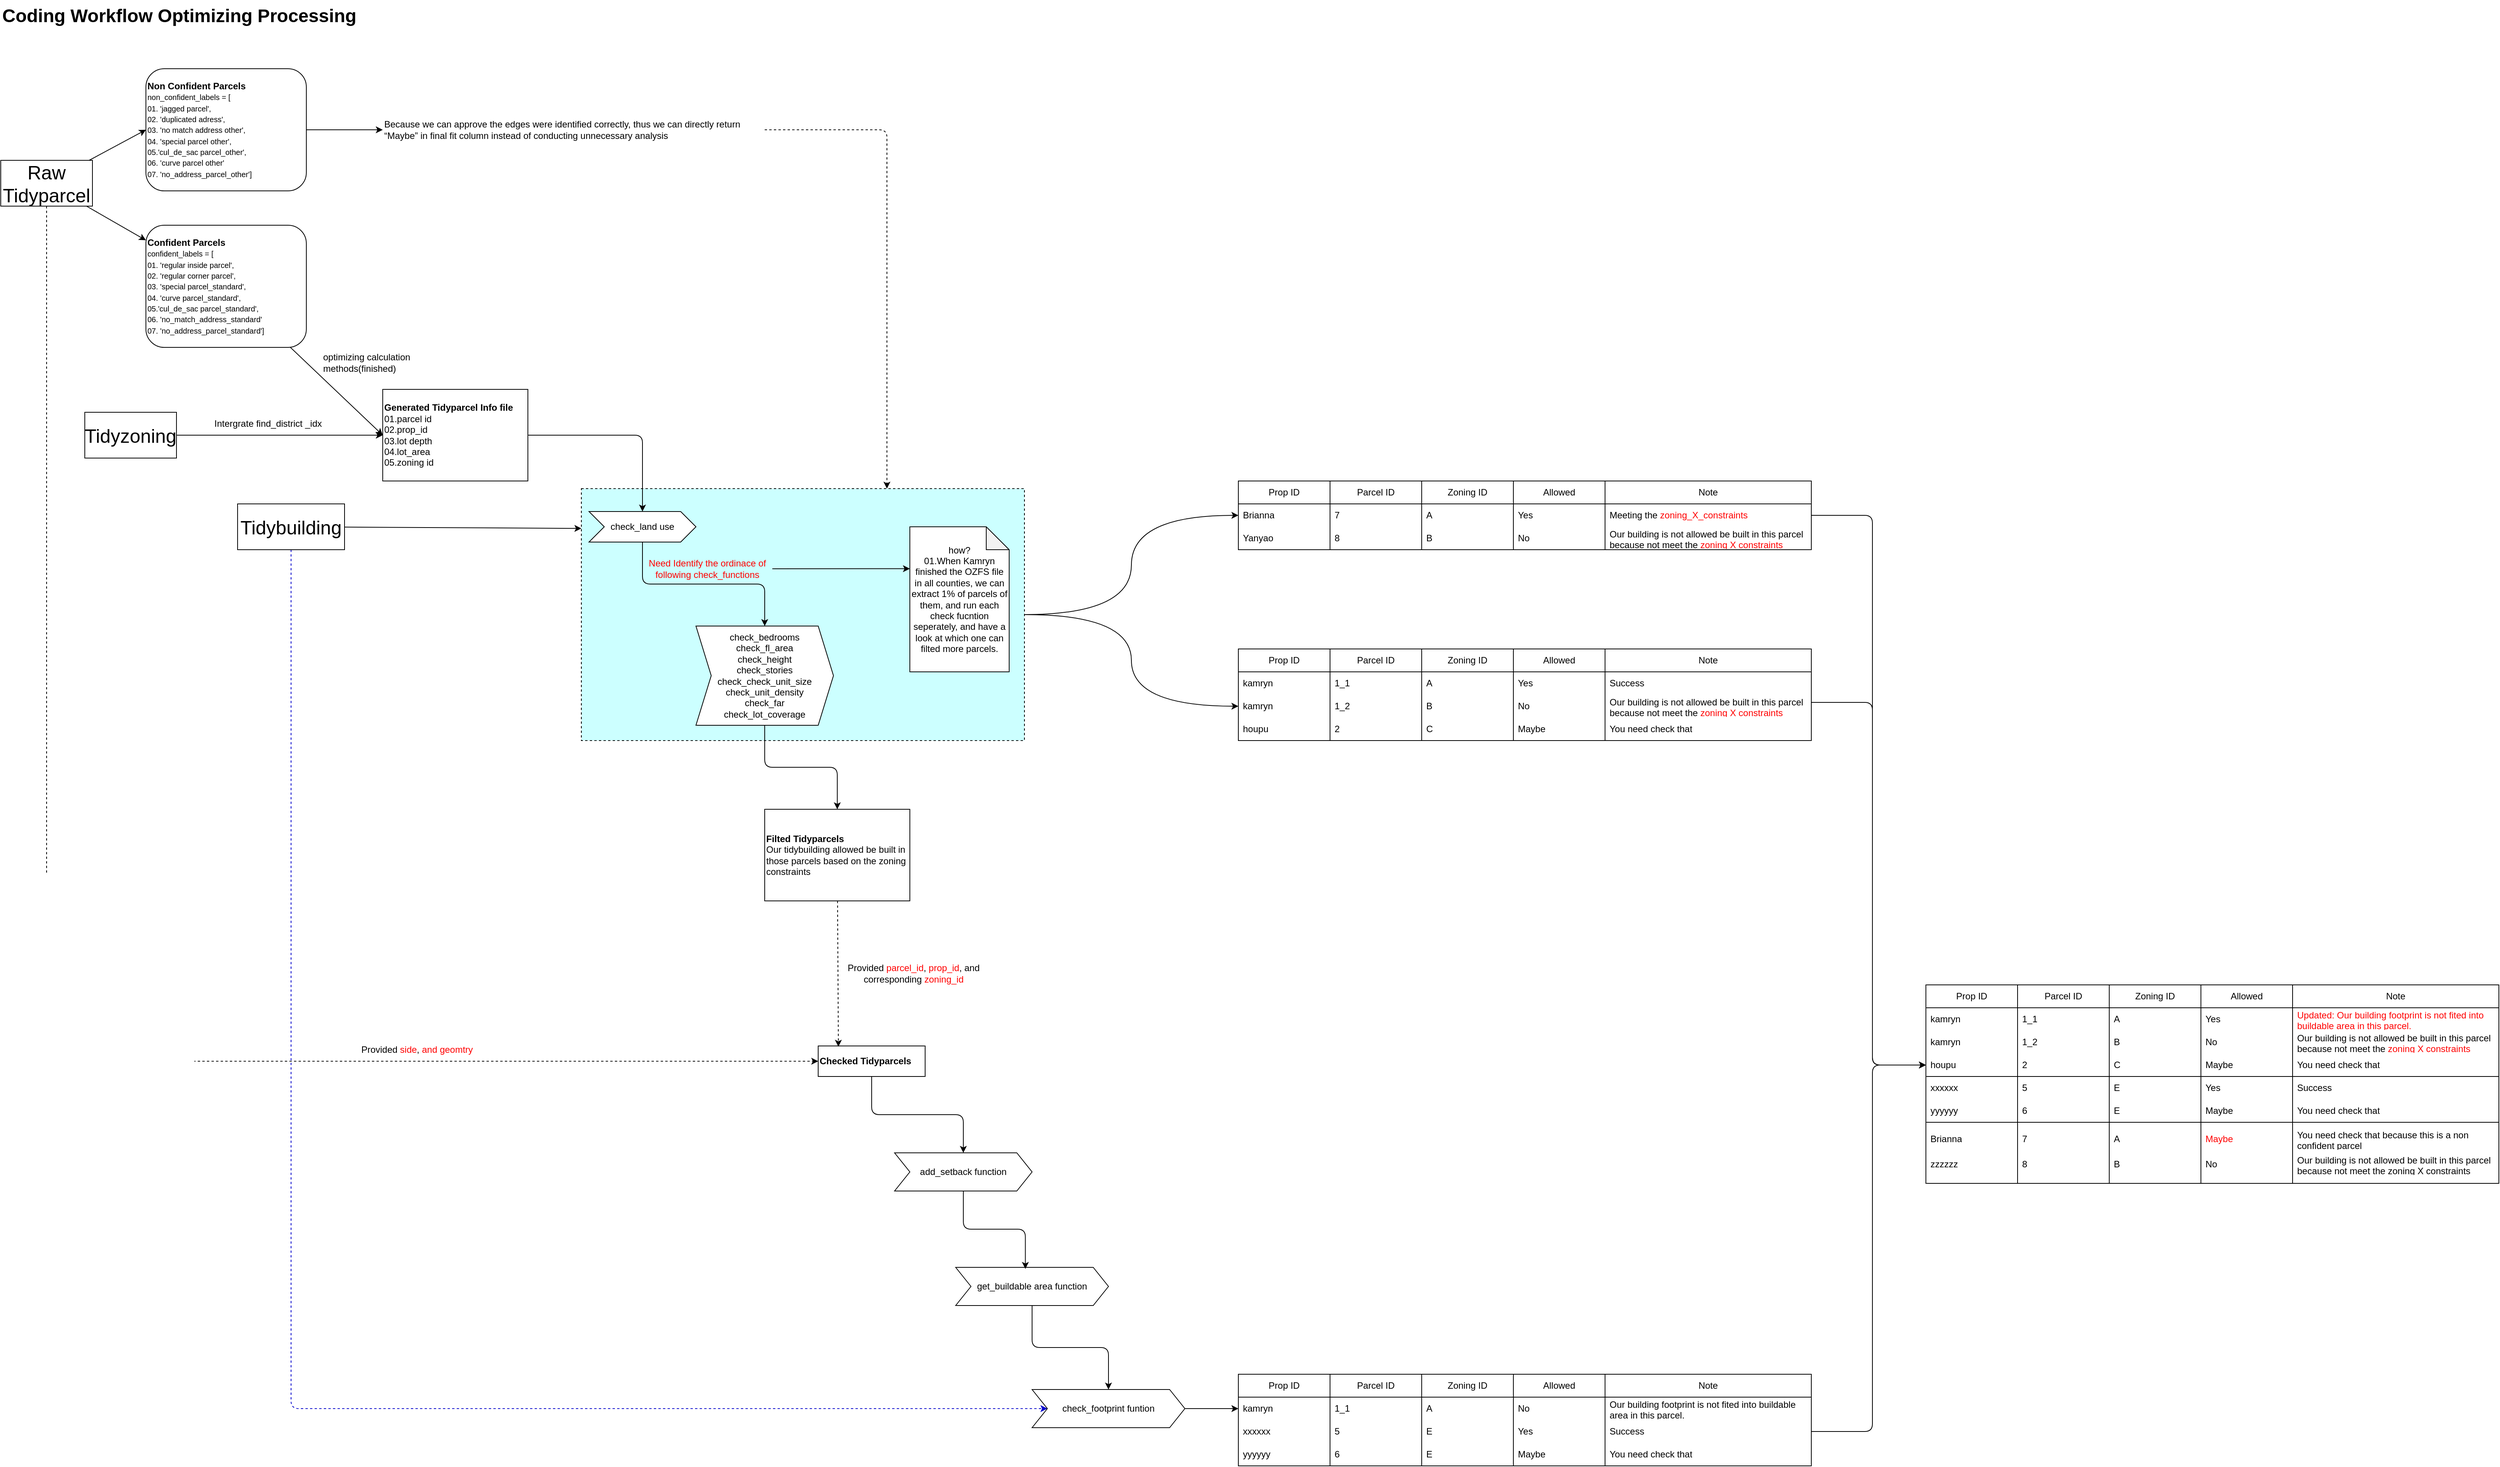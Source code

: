 <mxfile>
    <diagram id="6AbYBxDoQgBNnA4P9w5V" name="Page-1">
        <mxGraphModel dx="1754" dy="1137" grid="1" gridSize="10" guides="1" tooltips="1" connect="1" arrows="1" fold="1" page="1" pageScale="1" pageWidth="1100" pageHeight="850" math="0" shadow="0">
            <root>
                <mxCell id="0"/>
                <mxCell id="1" parent="0"/>
                <mxCell id="170" value="" style="rounded=0;whiteSpace=wrap;html=1;" parent="1" vertex="1">
                    <mxGeometry x="3040" y="1520" width="270" height="80" as="geometry"/>
                </mxCell>
                <mxCell id="171" value="" style="rounded=0;whiteSpace=wrap;html=1;" parent="1" vertex="1">
                    <mxGeometry x="2920" y="1520" width="120" height="80" as="geometry"/>
                </mxCell>
                <mxCell id="172" value="" style="rounded=0;whiteSpace=wrap;html=1;" parent="1" vertex="1">
                    <mxGeometry x="2800" y="1520" width="120" height="80" as="geometry"/>
                </mxCell>
                <mxCell id="173" value="" style="rounded=0;whiteSpace=wrap;html=1;" parent="1" vertex="1">
                    <mxGeometry x="2680" y="1520" width="120" height="80" as="geometry"/>
                </mxCell>
                <mxCell id="174" value="" style="rounded=0;whiteSpace=wrap;html=1;" parent="1" vertex="1">
                    <mxGeometry x="2560" y="1520" width="120" height="80" as="geometry"/>
                </mxCell>
                <mxCell id="165" value="&lt;span style=&quot;color: rgb(0, 0, 0);&quot;&gt;Brianna&lt;/span&gt;" style="text;strokeColor=none;fillColor=none;align=left;verticalAlign=middle;spacingLeft=4;spacingRight=4;overflow=hidden;points=[[0,0.5],[1,0.5]];portConstraint=eastwest;rotatable=0;whiteSpace=wrap;html=1;" parent="1" vertex="1">
                    <mxGeometry x="2560" y="1527" width="120" height="30" as="geometry"/>
                </mxCell>
                <mxCell id="166" value="7" style="text;strokeColor=none;fillColor=none;align=left;verticalAlign=middle;spacingLeft=4;spacingRight=4;overflow=hidden;points=[[0,0.5],[1,0.5]];portConstraint=eastwest;rotatable=0;whiteSpace=wrap;html=1;" parent="1" vertex="1">
                    <mxGeometry x="2680" y="1527" width="120" height="30" as="geometry"/>
                </mxCell>
                <mxCell id="167" value="A" style="text;strokeColor=none;fillColor=none;align=left;verticalAlign=middle;spacingLeft=4;spacingRight=4;overflow=hidden;points=[[0,0.5],[1,0.5]];portConstraint=eastwest;rotatable=0;whiteSpace=wrap;html=1;" parent="1" vertex="1">
                    <mxGeometry x="2800" y="1527" width="120" height="30" as="geometry"/>
                </mxCell>
                <mxCell id="168" value="&lt;font style=&quot;color: rgb(255, 0, 0);&quot;&gt;Maybe&lt;/font&gt;" style="text;strokeColor=none;fillColor=none;align=left;verticalAlign=middle;spacingLeft=4;spacingRight=4;overflow=hidden;points=[[0,0.5],[1,0.5]];portConstraint=eastwest;rotatable=0;whiteSpace=wrap;html=1;" parent="1" vertex="1">
                    <mxGeometry x="2920" y="1527" width="120" height="30" as="geometry"/>
                </mxCell>
                <mxCell id="169" value="You need check that because this is a non confident parcel" style="text;strokeColor=none;fillColor=none;align=left;verticalAlign=middle;spacingLeft=4;spacingRight=4;overflow=hidden;points=[[0,0.5],[1,0.5]];portConstraint=eastwest;rotatable=0;whiteSpace=wrap;html=1;" parent="1" vertex="1">
                    <mxGeometry x="3040" y="1527" width="270" height="30" as="geometry"/>
                </mxCell>
                <mxCell id="86" style="edgeStyle=orthogonalEdgeStyle;html=1;entryX=0;entryY=0.5;entryDx=0;entryDy=0;curved=1;" parent="1" source="49" target="65" edge="1">
                    <mxGeometry relative="1" as="geometry"/>
                </mxCell>
                <mxCell id="198" style="edgeStyle=orthogonalEdgeStyle;html=1;entryX=0;entryY=0.5;entryDx=0;entryDy=0;curved=1;" edge="1" parent="1" source="49" target="179">
                    <mxGeometry relative="1" as="geometry"/>
                </mxCell>
                <mxCell id="49" value="" style="rounded=0;whiteSpace=wrap;html=1;dashed=1;fillColor=#CCFFFF;gradientColor=none;" parent="1" vertex="1">
                    <mxGeometry x="800" y="690" width="580" height="330" as="geometry"/>
                </mxCell>
                <mxCell id="2" value="&lt;h1 style=&quot;margin-top: 0px;&quot;&gt;Coding Workflow Optimizing Processing&lt;/h1&gt;" style="text;html=1;whiteSpace=wrap;overflow=hidden;rounded=0;" parent="1" vertex="1">
                    <mxGeometry x="40" y="50" width="530" height="50" as="geometry"/>
                </mxCell>
                <mxCell id="7" style="edgeStyle=none;html=1;" parent="1" source="3" target="4" edge="1">
                    <mxGeometry relative="1" as="geometry"/>
                </mxCell>
                <mxCell id="9" style="edgeStyle=none;html=1;entryX=0;entryY=0.5;entryDx=0;entryDy=0;" parent="1" source="3" target="8" edge="1">
                    <mxGeometry relative="1" as="geometry"/>
                </mxCell>
                <mxCell id="39" style="edgeStyle=orthogonalEdgeStyle;html=1;entryX=0;entryY=0.5;entryDx=0;entryDy=0;dashed=1;" parent="1" source="3" target="37" edge="1">
                    <mxGeometry relative="1" as="geometry">
                        <Array as="points">
                            <mxPoint x="100" y="1440"/>
                        </Array>
                    </mxGeometry>
                </mxCell>
                <mxCell id="3" value="&lt;font style=&quot;font-size: 25px;&quot;&gt;Raw Tidyparcel&lt;/font&gt;" style="rounded=0;whiteSpace=wrap;html=1;" parent="1" vertex="1">
                    <mxGeometry x="40" y="260" width="120" height="60" as="geometry"/>
                </mxCell>
                <mxCell id="24" style="edgeStyle=none;html=1;entryX=0;entryY=0.5;entryDx=0;entryDy=0;" parent="1" source="4" target="12" edge="1">
                    <mxGeometry relative="1" as="geometry"/>
                </mxCell>
                <mxCell id="4" value="&lt;b&gt;Confident Parcels&lt;/b&gt;&lt;div&gt;&lt;div&gt;&lt;font style=&quot;font-size: 10px;&quot;&gt;confident_labels = [&lt;/font&gt;&lt;/div&gt;&lt;div&gt;&lt;font style=&quot;font-size: 10px;&quot;&gt;01. &#39;regular inside parcel&#39;,&lt;/font&gt;&lt;/div&gt;&lt;div&gt;&lt;font style=&quot;font-size: 10px;&quot;&gt;02. &#39;regular corner parcel&#39;,&lt;/font&gt;&lt;/div&gt;&lt;div&gt;&lt;font style=&quot;font-size: 10px;&quot;&gt;03. &#39;special parcel_standard&#39;,&lt;/font&gt;&lt;/div&gt;&lt;div&gt;&lt;font style=&quot;font-size: 10px;&quot;&gt;04. &#39;curve parcel_standard&#39;,&lt;/font&gt;&lt;/div&gt;&lt;div&gt;&lt;font style=&quot;font-size: 10px;&quot;&gt;05.&#39;cul_de_sac parcel_standard&#39;,&lt;/font&gt;&lt;/div&gt;&lt;div&gt;&lt;font style=&quot;font-size: 10px;&quot;&gt;06. &#39;no_match_address_standard&#39;&lt;/font&gt;&lt;/div&gt;&lt;div&gt;&lt;font style=&quot;font-size: 10px;&quot;&gt;&lt;span style=&quot;background-color: transparent;&quot;&gt;07. &#39;&lt;/span&gt;&lt;/font&gt;&lt;span style=&quot;background-color: transparent; font-size: 10px;&quot;&gt;no_address_parcel_standard&#39;&lt;/span&gt;&lt;span style=&quot;background-color: transparent; font-size: 10px;&quot;&gt;]&lt;/span&gt;&lt;/div&gt;&lt;/div&gt;" style="rounded=1;whiteSpace=wrap;html=1;align=left;" parent="1" vertex="1">
                    <mxGeometry x="230" y="345" width="210" height="160" as="geometry"/>
                </mxCell>
                <mxCell id="8" value="&lt;b&gt;Non Confident Parcels&lt;/b&gt;&lt;div&gt;&lt;div&gt;&lt;font style=&quot;font-size: 10px;&quot;&gt;non_confident_labels = [&lt;/font&gt;&lt;/div&gt;&lt;div&gt;&lt;font style=&quot;font-size: 10px;&quot;&gt;01. &#39;jagged parcel&#39;,&lt;/font&gt;&lt;/div&gt;&lt;div&gt;&lt;font style=&quot;font-size: 10px;&quot;&gt;02. &#39;duplicated adress&#39;,&lt;/font&gt;&lt;/div&gt;&lt;div&gt;&lt;font style=&quot;font-size: 10px;&quot;&gt;03. &#39;no match address other&#39;,&lt;/font&gt;&lt;/div&gt;&lt;div&gt;&lt;font style=&quot;font-size: 10px;&quot;&gt;04. &#39;special parcel other&#39;,&lt;/font&gt;&lt;/div&gt;&lt;div&gt;&lt;font style=&quot;font-size: 10px;&quot;&gt;05.&#39;cul_de_sac parcel_other&#39;,&lt;/font&gt;&lt;/div&gt;&lt;div&gt;&lt;font style=&quot;font-size: 10px;&quot;&gt;06. &#39;curve parcel other&#39;&lt;/font&gt;&lt;/div&gt;&lt;div&gt;&lt;font style=&quot;font-size: 10px;&quot;&gt;&lt;span style=&quot;background-color: transparent;&quot;&gt;07. &#39;&lt;/span&gt;&lt;/font&gt;&lt;span style=&quot;background-color: transparent; font-size: 10px;&quot;&gt;no_address_parcel_other&#39;&lt;/span&gt;&lt;span style=&quot;background-color: transparent; font-size: 10px;&quot;&gt;]&lt;/span&gt;&lt;/div&gt;&lt;/div&gt;" style="rounded=1;whiteSpace=wrap;html=1;align=left;" parent="1" vertex="1">
                    <mxGeometry x="230" y="140" width="210" height="160" as="geometry"/>
                </mxCell>
                <mxCell id="10" value="" style="endArrow=classic;html=1;exitX=1;exitY=0.5;exitDx=0;exitDy=0;" parent="1" source="8" edge="1">
                    <mxGeometry width="50" height="50" relative="1" as="geometry">
                        <mxPoint x="650" y="480" as="sourcePoint"/>
                        <mxPoint x="540" y="220" as="targetPoint"/>
                    </mxGeometry>
                </mxCell>
                <mxCell id="176" style="edgeStyle=orthogonalEdgeStyle;html=1;dashed=1;" edge="1" parent="1" source="11" target="49">
                    <mxGeometry relative="1" as="geometry">
                        <Array as="points">
                            <mxPoint x="1200" y="220"/>
                        </Array>
                    </mxGeometry>
                </mxCell>
                <mxCell id="11" value="Because we can approve the edges were identified correctly, thus we can directly return “Maybe” in final fit column instead of conducting unnecessary analysis&amp;nbsp;" style="text;html=1;align=left;verticalAlign=middle;whiteSpace=wrap;rounded=0;" parent="1" vertex="1">
                    <mxGeometry x="540" y="205" width="500" height="30" as="geometry"/>
                </mxCell>
                <mxCell id="29" style="edgeStyle=orthogonalEdgeStyle;html=1;entryX=0.5;entryY=0;entryDx=0;entryDy=0;" parent="1" source="12" target="27" edge="1">
                    <mxGeometry relative="1" as="geometry"/>
                </mxCell>
                <mxCell id="12" value="&lt;b&gt;Generated Tidyparcel Info file&lt;/b&gt;&lt;div&gt;01.parcel id&lt;/div&gt;&lt;div&gt;02.prop_id&lt;/div&gt;&lt;div&gt;03.lot depth&lt;/div&gt;&lt;div&gt;04.lot_area&lt;/div&gt;&lt;div&gt;05.zoning id&lt;/div&gt;" style="rounded=0;whiteSpace=wrap;html=1;align=left;" parent="1" vertex="1">
                    <mxGeometry x="540" y="560" width="190" height="120" as="geometry"/>
                </mxCell>
                <mxCell id="22" style="edgeStyle=none;html=1;entryX=0;entryY=0.5;entryDx=0;entryDy=0;" parent="1" source="21" target="12" edge="1">
                    <mxGeometry relative="1" as="geometry"/>
                </mxCell>
                <mxCell id="21" value="&lt;font style=&quot;font-size: 25px;&quot;&gt;Tidyzoning&lt;/font&gt;" style="rounded=0;whiteSpace=wrap;html=1;" parent="1" vertex="1">
                    <mxGeometry x="150" y="590" width="120" height="60" as="geometry"/>
                </mxCell>
                <mxCell id="23" value="Intergrate find_district _idx" style="text;html=1;align=center;verticalAlign=middle;whiteSpace=wrap;rounded=0;rotation=0;" parent="1" vertex="1">
                    <mxGeometry x="300" y="590" width="180" height="30" as="geometry"/>
                </mxCell>
                <mxCell id="31" style="edgeStyle=orthogonalEdgeStyle;html=1;entryX=0.5;entryY=0;entryDx=0;entryDy=0;" parent="1" source="27" target="30" edge="1">
                    <mxGeometry relative="1" as="geometry"/>
                </mxCell>
                <mxCell id="27" value="check_land use" style="shape=step;perimeter=stepPerimeter;whiteSpace=wrap;html=1;fixedSize=1;" parent="1" vertex="1">
                    <mxGeometry x="810" y="720" width="140" height="40" as="geometry"/>
                </mxCell>
                <mxCell id="36" style="edgeStyle=orthogonalEdgeStyle;html=1;" parent="1" source="30" target="35" edge="1">
                    <mxGeometry relative="1" as="geometry"/>
                </mxCell>
                <mxCell id="30" value="check_bedrooms&lt;div&gt;check_fl_area&lt;/div&gt;&lt;div&gt;check_height&lt;/div&gt;&lt;div&gt;check_stories&lt;/div&gt;&lt;div&gt;check_check_unit_size&lt;/div&gt;&lt;div&gt;check_unit_density&lt;/div&gt;&lt;div&gt;check_far&lt;/div&gt;&lt;div&gt;check_lot_coverage&lt;/div&gt;" style="shape=step;perimeter=stepPerimeter;whiteSpace=wrap;html=1;fixedSize=1;" parent="1" vertex="1">
                    <mxGeometry x="950" y="870" width="180" height="130" as="geometry"/>
                </mxCell>
                <mxCell id="32" value="&lt;font style=&quot;color: rgb(255, 0, 0);&quot;&gt;Need Identify the ordinace of following check_functions&lt;/font&gt;" style="text;html=1;align=center;verticalAlign=middle;whiteSpace=wrap;rounded=0;" parent="1" vertex="1">
                    <mxGeometry x="880" y="780" width="170" height="30" as="geometry"/>
                </mxCell>
                <mxCell id="33" value="how?&lt;div&gt;01.When Kamryn finished the OZFS file in all counties, we can extract 1% of parcels of them, and run each check fucntion seperately, and have a look at which one can filted more parcels.&lt;/div&gt;" style="shape=note;whiteSpace=wrap;html=1;backgroundOutline=1;darkOpacity=0.05;" parent="1" vertex="1">
                    <mxGeometry x="1230" y="740" width="130" height="190" as="geometry"/>
                </mxCell>
                <mxCell id="34" style="edgeStyle=none;html=1;entryX=0;entryY=0.289;entryDx=0;entryDy=0;entryPerimeter=0;" parent="1" source="32" target="33" edge="1">
                    <mxGeometry relative="1" as="geometry"/>
                </mxCell>
                <mxCell id="35" value="&lt;b&gt;Filted Tidyparcels&lt;/b&gt;&lt;div&gt;Our tidybuilding allowed be built in those parcels based on the zoning constraints&lt;/div&gt;" style="rounded=0;whiteSpace=wrap;html=1;align=left;" parent="1" vertex="1">
                    <mxGeometry x="1040" y="1110" width="190" height="120" as="geometry"/>
                </mxCell>
                <mxCell id="43" style="edgeStyle=orthogonalEdgeStyle;html=1;entryX=0.5;entryY=0;entryDx=0;entryDy=0;" parent="1" source="37" target="42" edge="1">
                    <mxGeometry relative="1" as="geometry"/>
                </mxCell>
                <mxCell id="37" value="&lt;b&gt;Checked Tidyparcels&lt;/b&gt;" style="rounded=0;whiteSpace=wrap;html=1;align=left;" parent="1" vertex="1">
                    <mxGeometry x="1110" y="1420" width="140" height="40" as="geometry"/>
                </mxCell>
                <mxCell id="38" style="edgeStyle=none;html=1;entryX=0.189;entryY=0.025;entryDx=0;entryDy=0;entryPerimeter=0;dashed=1;" parent="1" source="35" target="37" edge="1">
                    <mxGeometry relative="1" as="geometry"/>
                </mxCell>
                <mxCell id="40" value="Provided &lt;font style=&quot;color: rgb(255, 0, 0);&quot;&gt;parcel_id&lt;/font&gt;, &lt;font style=&quot;color: rgb(255, 0, 0);&quot;&gt;prop_id&lt;/font&gt;, and corresponding &lt;font style=&quot;color: rgb(255, 0, 0);&quot;&gt;zoning_id&lt;/font&gt;" style="text;html=1;align=center;verticalAlign=middle;whiteSpace=wrap;rounded=0;" parent="1" vertex="1">
                    <mxGeometry x="1140" y="1310" width="190" height="30" as="geometry"/>
                </mxCell>
                <mxCell id="41" value="Provided &lt;font style=&quot;color: rgb(255, 0, 0);&quot;&gt;side&lt;/font&gt;, &lt;font style=&quot;color: rgb(255, 0, 0);&quot;&gt;and geomtry&lt;/font&gt;" style="text;html=1;align=center;verticalAlign=middle;whiteSpace=wrap;rounded=0;" parent="1" vertex="1">
                    <mxGeometry x="490" y="1410" width="190" height="30" as="geometry"/>
                </mxCell>
                <mxCell id="42" value="add_setback function" style="shape=step;perimeter=stepPerimeter;whiteSpace=wrap;html=1;fixedSize=1;" parent="1" vertex="1">
                    <mxGeometry x="1210" y="1560" width="180" height="50" as="geometry"/>
                </mxCell>
                <mxCell id="52" style="edgeStyle=orthogonalEdgeStyle;html=1;" parent="1" source="44" target="51" edge="1">
                    <mxGeometry relative="1" as="geometry"/>
                </mxCell>
                <mxCell id="44" value="get_buildable area function" style="shape=step;perimeter=stepPerimeter;whiteSpace=wrap;html=1;fixedSize=1;" parent="1" vertex="1">
                    <mxGeometry x="1290" y="1710" width="200" height="50" as="geometry"/>
                </mxCell>
                <mxCell id="45" style="edgeStyle=orthogonalEdgeStyle;html=1;entryX=0.456;entryY=0.04;entryDx=0;entryDy=0;entryPerimeter=0;" parent="1" source="42" target="44" edge="1">
                    <mxGeometry relative="1" as="geometry"/>
                </mxCell>
                <mxCell id="54" style="edgeStyle=orthogonalEdgeStyle;html=1;entryX=0;entryY=0.5;entryDx=0;entryDy=0;strokeColor=#0000CC;dashed=1;" parent="1" source="46" target="51" edge="1">
                    <mxGeometry relative="1" as="geometry">
                        <Array as="points">
                            <mxPoint x="420" y="1895"/>
                        </Array>
                    </mxGeometry>
                </mxCell>
                <mxCell id="46" value="&lt;font style=&quot;font-size: 25px;&quot;&gt;Tidybuilding&lt;/font&gt;" style="rounded=0;whiteSpace=wrap;html=1;" parent="1" vertex="1">
                    <mxGeometry x="350" y="710" width="140" height="60" as="geometry"/>
                </mxCell>
                <mxCell id="50" style="edgeStyle=none;html=1;entryX=0;entryY=0.158;entryDx=0;entryDy=0;entryPerimeter=0;" parent="1" source="46" target="49" edge="1">
                    <mxGeometry relative="1" as="geometry"/>
                </mxCell>
                <mxCell id="108" style="edgeStyle=none;html=1;entryX=0;entryY=0.5;entryDx=0;entryDy=0;" parent="1" source="51" target="89" edge="1">
                    <mxGeometry relative="1" as="geometry"/>
                </mxCell>
                <mxCell id="51" value="check_footprint funtion" style="shape=step;perimeter=stepPerimeter;whiteSpace=wrap;html=1;fixedSize=1;" parent="1" vertex="1">
                    <mxGeometry x="1390" y="1870" width="200" height="50" as="geometry"/>
                </mxCell>
                <mxCell id="85" value="" style="group" parent="1" vertex="1" connectable="0">
                    <mxGeometry x="1660" y="900" width="750" height="120" as="geometry"/>
                </mxCell>
                <mxCell id="63" value="Prop ID" style="swimlane;fontStyle=0;childLayout=stackLayout;horizontal=1;startSize=30;horizontalStack=0;resizeParent=1;resizeParentMax=0;resizeLast=0;collapsible=1;marginBottom=0;whiteSpace=wrap;html=1;" parent="85" vertex="1">
                    <mxGeometry width="120" height="120" as="geometry"/>
                </mxCell>
                <mxCell id="64" value="kamryn" style="text;strokeColor=none;fillColor=none;align=left;verticalAlign=middle;spacingLeft=4;spacingRight=4;overflow=hidden;points=[[0,0.5],[1,0.5]];portConstraint=eastwest;rotatable=0;whiteSpace=wrap;html=1;" parent="63" vertex="1">
                    <mxGeometry y="30" width="120" height="30" as="geometry"/>
                </mxCell>
                <mxCell id="65" value="kamryn" style="text;strokeColor=none;fillColor=none;align=left;verticalAlign=middle;spacingLeft=4;spacingRight=4;overflow=hidden;points=[[0,0.5],[1,0.5]];portConstraint=eastwest;rotatable=0;whiteSpace=wrap;html=1;" parent="63" vertex="1">
                    <mxGeometry y="60" width="120" height="30" as="geometry"/>
                </mxCell>
                <mxCell id="66" value="houpu" style="text;strokeColor=none;fillColor=none;align=left;verticalAlign=middle;spacingLeft=4;spacingRight=4;overflow=hidden;points=[[0,0.5],[1,0.5]];portConstraint=eastwest;rotatable=0;whiteSpace=wrap;html=1;" parent="63" vertex="1">
                    <mxGeometry y="90" width="120" height="30" as="geometry"/>
                </mxCell>
                <mxCell id="67" value="Parcel ID" style="swimlane;fontStyle=0;childLayout=stackLayout;horizontal=1;startSize=30;horizontalStack=0;resizeParent=1;resizeParentMax=0;resizeLast=0;collapsible=1;marginBottom=0;whiteSpace=wrap;html=1;" parent="85" vertex="1">
                    <mxGeometry x="120" width="120" height="120" as="geometry"/>
                </mxCell>
                <mxCell id="68" value="1_1" style="text;strokeColor=none;fillColor=none;align=left;verticalAlign=middle;spacingLeft=4;spacingRight=4;overflow=hidden;points=[[0,0.5],[1,0.5]];portConstraint=eastwest;rotatable=0;whiteSpace=wrap;html=1;" parent="67" vertex="1">
                    <mxGeometry y="30" width="120" height="30" as="geometry"/>
                </mxCell>
                <mxCell id="69" value="1_2" style="text;strokeColor=none;fillColor=none;align=left;verticalAlign=middle;spacingLeft=4;spacingRight=4;overflow=hidden;points=[[0,0.5],[1,0.5]];portConstraint=eastwest;rotatable=0;whiteSpace=wrap;html=1;" parent="67" vertex="1">
                    <mxGeometry y="60" width="120" height="30" as="geometry"/>
                </mxCell>
                <mxCell id="70" value="2" style="text;strokeColor=none;fillColor=none;align=left;verticalAlign=middle;spacingLeft=4;spacingRight=4;overflow=hidden;points=[[0,0.5],[1,0.5]];portConstraint=eastwest;rotatable=0;whiteSpace=wrap;html=1;" parent="67" vertex="1">
                    <mxGeometry y="90" width="120" height="30" as="geometry"/>
                </mxCell>
                <mxCell id="71" value="Zoning ID" style="swimlane;fontStyle=0;childLayout=stackLayout;horizontal=1;startSize=30;horizontalStack=0;resizeParent=1;resizeParentMax=0;resizeLast=0;collapsible=1;marginBottom=0;whiteSpace=wrap;html=1;" parent="85" vertex="1">
                    <mxGeometry x="240" width="120" height="120" as="geometry"/>
                </mxCell>
                <mxCell id="72" value="A" style="text;strokeColor=none;fillColor=none;align=left;verticalAlign=middle;spacingLeft=4;spacingRight=4;overflow=hidden;points=[[0,0.5],[1,0.5]];portConstraint=eastwest;rotatable=0;whiteSpace=wrap;html=1;" parent="71" vertex="1">
                    <mxGeometry y="30" width="120" height="30" as="geometry"/>
                </mxCell>
                <mxCell id="73" value="B" style="text;strokeColor=none;fillColor=none;align=left;verticalAlign=middle;spacingLeft=4;spacingRight=4;overflow=hidden;points=[[0,0.5],[1,0.5]];portConstraint=eastwest;rotatable=0;whiteSpace=wrap;html=1;" parent="71" vertex="1">
                    <mxGeometry y="60" width="120" height="30" as="geometry"/>
                </mxCell>
                <mxCell id="74" value="C" style="text;strokeColor=none;fillColor=none;align=left;verticalAlign=middle;spacingLeft=4;spacingRight=4;overflow=hidden;points=[[0,0.5],[1,0.5]];portConstraint=eastwest;rotatable=0;whiteSpace=wrap;html=1;" parent="71" vertex="1">
                    <mxGeometry y="90" width="120" height="30" as="geometry"/>
                </mxCell>
                <mxCell id="75" value="Allowed" style="swimlane;fontStyle=0;childLayout=stackLayout;horizontal=1;startSize=30;horizontalStack=0;resizeParent=1;resizeParentMax=0;resizeLast=0;collapsible=1;marginBottom=0;whiteSpace=wrap;html=1;" parent="85" vertex="1">
                    <mxGeometry x="360" width="120" height="120" as="geometry"/>
                </mxCell>
                <mxCell id="76" value="Yes" style="text;strokeColor=none;fillColor=none;align=left;verticalAlign=middle;spacingLeft=4;spacingRight=4;overflow=hidden;points=[[0,0.5],[1,0.5]];portConstraint=eastwest;rotatable=0;whiteSpace=wrap;html=1;" parent="75" vertex="1">
                    <mxGeometry y="30" width="120" height="30" as="geometry"/>
                </mxCell>
                <mxCell id="77" value="No" style="text;strokeColor=none;fillColor=none;align=left;verticalAlign=middle;spacingLeft=4;spacingRight=4;overflow=hidden;points=[[0,0.5],[1,0.5]];portConstraint=eastwest;rotatable=0;whiteSpace=wrap;html=1;" parent="75" vertex="1">
                    <mxGeometry y="60" width="120" height="30" as="geometry"/>
                </mxCell>
                <mxCell id="78" value="Maybe" style="text;strokeColor=none;fillColor=none;align=left;verticalAlign=middle;spacingLeft=4;spacingRight=4;overflow=hidden;points=[[0,0.5],[1,0.5]];portConstraint=eastwest;rotatable=0;whiteSpace=wrap;html=1;" parent="75" vertex="1">
                    <mxGeometry y="90" width="120" height="30" as="geometry"/>
                </mxCell>
                <mxCell id="79" value="Note" style="swimlane;fontStyle=0;childLayout=stackLayout;horizontal=1;startSize=30;horizontalStack=0;resizeParent=1;resizeParentMax=0;resizeLast=0;collapsible=1;marginBottom=0;whiteSpace=wrap;html=1;" parent="85" vertex="1">
                    <mxGeometry x="480" width="270" height="120" as="geometry"/>
                </mxCell>
                <mxCell id="80" value="Success" style="text;strokeColor=none;fillColor=none;align=left;verticalAlign=middle;spacingLeft=4;spacingRight=4;overflow=hidden;points=[[0,0.5],[1,0.5]];portConstraint=eastwest;rotatable=0;whiteSpace=wrap;html=1;" parent="79" vertex="1">
                    <mxGeometry y="30" width="270" height="30" as="geometry"/>
                </mxCell>
                <mxCell id="81" value="&lt;span style=&quot;color: rgb(0, 0, 0); text-align: center;&quot;&gt;Our building is not allowed be built in this parcel because not meet the &lt;/span&gt;&lt;span style=&quot;text-align: center; color: rgb(0, 0, 0);&quot;&gt;&lt;font style=&quot;color: rgb(255, 0, 0);&quot;&gt;zoning X constraints&lt;/font&gt;&lt;/span&gt;" style="text;strokeColor=none;fillColor=none;align=left;verticalAlign=middle;spacingLeft=4;spacingRight=4;overflow=hidden;points=[[0,0.5],[1,0.5]];portConstraint=eastwest;rotatable=0;whiteSpace=wrap;html=1;" parent="79" vertex="1">
                    <mxGeometry y="60" width="270" height="30" as="geometry"/>
                </mxCell>
                <mxCell id="82" value="You need check that" style="text;strokeColor=none;fillColor=none;align=left;verticalAlign=middle;spacingLeft=4;spacingRight=4;overflow=hidden;points=[[0,0.5],[1,0.5]];portConstraint=eastwest;rotatable=0;whiteSpace=wrap;html=1;" parent="79" vertex="1">
                    <mxGeometry y="90" width="270" height="30" as="geometry"/>
                </mxCell>
                <mxCell id="87" value="" style="group" parent="1" vertex="1" connectable="0">
                    <mxGeometry x="1660" y="1850" width="750" height="120" as="geometry"/>
                </mxCell>
                <mxCell id="88" value="Prop ID" style="swimlane;fontStyle=0;childLayout=stackLayout;horizontal=1;startSize=30;horizontalStack=0;resizeParent=1;resizeParentMax=0;resizeLast=0;collapsible=1;marginBottom=0;whiteSpace=wrap;html=1;" parent="87" vertex="1">
                    <mxGeometry width="120" height="120" as="geometry"/>
                </mxCell>
                <mxCell id="89" value="kamryn" style="text;strokeColor=none;fillColor=none;align=left;verticalAlign=middle;spacingLeft=4;spacingRight=4;overflow=hidden;points=[[0,0.5],[1,0.5]];portConstraint=eastwest;rotatable=0;whiteSpace=wrap;html=1;" parent="88" vertex="1">
                    <mxGeometry y="30" width="120" height="30" as="geometry"/>
                </mxCell>
                <mxCell id="90" value="xxxxxx" style="text;strokeColor=none;fillColor=none;align=left;verticalAlign=middle;spacingLeft=4;spacingRight=4;overflow=hidden;points=[[0,0.5],[1,0.5]];portConstraint=eastwest;rotatable=0;whiteSpace=wrap;html=1;" parent="88" vertex="1">
                    <mxGeometry y="60" width="120" height="30" as="geometry"/>
                </mxCell>
                <mxCell id="91" value="yyyyyy" style="text;strokeColor=none;fillColor=none;align=left;verticalAlign=middle;spacingLeft=4;spacingRight=4;overflow=hidden;points=[[0,0.5],[1,0.5]];portConstraint=eastwest;rotatable=0;whiteSpace=wrap;html=1;" parent="88" vertex="1">
                    <mxGeometry y="90" width="120" height="30" as="geometry"/>
                </mxCell>
                <mxCell id="92" value="Parcel ID" style="swimlane;fontStyle=0;childLayout=stackLayout;horizontal=1;startSize=30;horizontalStack=0;resizeParent=1;resizeParentMax=0;resizeLast=0;collapsible=1;marginBottom=0;whiteSpace=wrap;html=1;" parent="87" vertex="1">
                    <mxGeometry x="120" width="120" height="120" as="geometry"/>
                </mxCell>
                <mxCell id="93" value="1_1" style="text;strokeColor=none;fillColor=none;align=left;verticalAlign=middle;spacingLeft=4;spacingRight=4;overflow=hidden;points=[[0,0.5],[1,0.5]];portConstraint=eastwest;rotatable=0;whiteSpace=wrap;html=1;" parent="92" vertex="1">
                    <mxGeometry y="30" width="120" height="30" as="geometry"/>
                </mxCell>
                <mxCell id="94" value="5" style="text;strokeColor=none;fillColor=none;align=left;verticalAlign=middle;spacingLeft=4;spacingRight=4;overflow=hidden;points=[[0,0.5],[1,0.5]];portConstraint=eastwest;rotatable=0;whiteSpace=wrap;html=1;" parent="92" vertex="1">
                    <mxGeometry y="60" width="120" height="30" as="geometry"/>
                </mxCell>
                <mxCell id="95" value="6" style="text;strokeColor=none;fillColor=none;align=left;verticalAlign=middle;spacingLeft=4;spacingRight=4;overflow=hidden;points=[[0,0.5],[1,0.5]];portConstraint=eastwest;rotatable=0;whiteSpace=wrap;html=1;" parent="92" vertex="1">
                    <mxGeometry y="90" width="120" height="30" as="geometry"/>
                </mxCell>
                <mxCell id="96" value="Zoning ID" style="swimlane;fontStyle=0;childLayout=stackLayout;horizontal=1;startSize=30;horizontalStack=0;resizeParent=1;resizeParentMax=0;resizeLast=0;collapsible=1;marginBottom=0;whiteSpace=wrap;html=1;" parent="87" vertex="1">
                    <mxGeometry x="240" width="120" height="120" as="geometry"/>
                </mxCell>
                <mxCell id="97" value="A" style="text;strokeColor=none;fillColor=none;align=left;verticalAlign=middle;spacingLeft=4;spacingRight=4;overflow=hidden;points=[[0,0.5],[1,0.5]];portConstraint=eastwest;rotatable=0;whiteSpace=wrap;html=1;" parent="96" vertex="1">
                    <mxGeometry y="30" width="120" height="30" as="geometry"/>
                </mxCell>
                <mxCell id="98" value="E" style="text;strokeColor=none;fillColor=none;align=left;verticalAlign=middle;spacingLeft=4;spacingRight=4;overflow=hidden;points=[[0,0.5],[1,0.5]];portConstraint=eastwest;rotatable=0;whiteSpace=wrap;html=1;" parent="96" vertex="1">
                    <mxGeometry y="60" width="120" height="30" as="geometry"/>
                </mxCell>
                <mxCell id="99" value="E" style="text;strokeColor=none;fillColor=none;align=left;verticalAlign=middle;spacingLeft=4;spacingRight=4;overflow=hidden;points=[[0,0.5],[1,0.5]];portConstraint=eastwest;rotatable=0;whiteSpace=wrap;html=1;" parent="96" vertex="1">
                    <mxGeometry y="90" width="120" height="30" as="geometry"/>
                </mxCell>
                <mxCell id="100" value="Allowed" style="swimlane;fontStyle=0;childLayout=stackLayout;horizontal=1;startSize=30;horizontalStack=0;resizeParent=1;resizeParentMax=0;resizeLast=0;collapsible=1;marginBottom=0;whiteSpace=wrap;html=1;" parent="87" vertex="1">
                    <mxGeometry x="360" width="120" height="120" as="geometry"/>
                </mxCell>
                <mxCell id="101" value="&lt;span style=&quot;color: rgb(0, 0, 0);&quot;&gt;No&lt;/span&gt;" style="text;strokeColor=none;fillColor=none;align=left;verticalAlign=middle;spacingLeft=4;spacingRight=4;overflow=hidden;points=[[0,0.5],[1,0.5]];portConstraint=eastwest;rotatable=0;whiteSpace=wrap;html=1;" parent="100" vertex="1">
                    <mxGeometry y="30" width="120" height="30" as="geometry"/>
                </mxCell>
                <mxCell id="102" value="Yes" style="text;strokeColor=none;fillColor=none;align=left;verticalAlign=middle;spacingLeft=4;spacingRight=4;overflow=hidden;points=[[0,0.5],[1,0.5]];portConstraint=eastwest;rotatable=0;whiteSpace=wrap;html=1;" parent="100" vertex="1">
                    <mxGeometry y="60" width="120" height="30" as="geometry"/>
                </mxCell>
                <mxCell id="103" value="Maybe" style="text;strokeColor=none;fillColor=none;align=left;verticalAlign=middle;spacingLeft=4;spacingRight=4;overflow=hidden;points=[[0,0.5],[1,0.5]];portConstraint=eastwest;rotatable=0;whiteSpace=wrap;html=1;" parent="100" vertex="1">
                    <mxGeometry y="90" width="120" height="30" as="geometry"/>
                </mxCell>
                <mxCell id="104" value="Note" style="swimlane;fontStyle=0;childLayout=stackLayout;horizontal=1;startSize=30;horizontalStack=0;resizeParent=1;resizeParentMax=0;resizeLast=0;collapsible=1;marginBottom=0;whiteSpace=wrap;html=1;" parent="87" vertex="1">
                    <mxGeometry x="480" width="270" height="120" as="geometry"/>
                </mxCell>
                <mxCell id="105" value="&lt;span style=&quot;color: rgb(0, 0, 0); text-align: center;&quot;&gt;Our building footprint is not fited into buildable area in this parcel.&lt;/span&gt;" style="text;strokeColor=none;fillColor=none;align=left;verticalAlign=middle;spacingLeft=4;spacingRight=4;overflow=hidden;points=[[0,0.5],[1,0.5]];portConstraint=eastwest;rotatable=0;whiteSpace=wrap;html=1;" parent="104" vertex="1">
                    <mxGeometry y="30" width="270" height="30" as="geometry"/>
                </mxCell>
                <mxCell id="106" value="&lt;div style=&quot;text-align: center;&quot;&gt;&lt;span style=&quot;background-color: transparent;&quot;&gt;Success&lt;/span&gt;&lt;/div&gt;" style="text;strokeColor=none;fillColor=none;align=left;verticalAlign=middle;spacingLeft=4;spacingRight=4;overflow=hidden;points=[[0,0.5],[1,0.5]];portConstraint=eastwest;rotatable=0;whiteSpace=wrap;html=1;" parent="104" vertex="1">
                    <mxGeometry y="60" width="270" height="30" as="geometry"/>
                </mxCell>
                <mxCell id="107" value="You need check that" style="text;strokeColor=none;fillColor=none;align=left;verticalAlign=middle;spacingLeft=4;spacingRight=4;overflow=hidden;points=[[0,0.5],[1,0.5]];portConstraint=eastwest;rotatable=0;whiteSpace=wrap;html=1;" parent="104" vertex="1">
                    <mxGeometry y="90" width="270" height="30" as="geometry"/>
                </mxCell>
                <mxCell id="160" style="edgeStyle=orthogonalEdgeStyle;html=1;entryX=0;entryY=0.5;entryDx=0;entryDy=0;" parent="1" source="81" target="113" edge="1">
                    <mxGeometry relative="1" as="geometry">
                        <Array as="points">
                            <mxPoint x="2490" y="970"/>
                            <mxPoint x="2490" y="1445"/>
                        </Array>
                    </mxGeometry>
                </mxCell>
                <mxCell id="161" style="edgeStyle=orthogonalEdgeStyle;html=1;entryX=0;entryY=0.5;entryDx=0;entryDy=0;" parent="1" source="106" target="113" edge="1">
                    <mxGeometry relative="1" as="geometry">
                        <Array as="points">
                            <mxPoint x="2490" y="1925"/>
                            <mxPoint x="2490" y="1445"/>
                        </Array>
                    </mxGeometry>
                </mxCell>
                <mxCell id="163" value="optimizing calculation methods(finished)" style="text;html=1;align=left;verticalAlign=middle;whiteSpace=wrap;rounded=0;rotation=0;" parent="1" vertex="1">
                    <mxGeometry x="460" y="510" width="180" height="30" as="geometry"/>
                </mxCell>
                <mxCell id="177" value="" style="group" vertex="1" connectable="0" parent="1">
                    <mxGeometry x="1660" y="680" width="750" height="120" as="geometry"/>
                </mxCell>
                <mxCell id="178" value="Prop ID" style="swimlane;fontStyle=0;childLayout=stackLayout;horizontal=1;startSize=30;horizontalStack=0;resizeParent=1;resizeParentMax=0;resizeLast=0;collapsible=1;marginBottom=0;whiteSpace=wrap;html=1;" vertex="1" parent="177">
                    <mxGeometry width="120" height="90" as="geometry"/>
                </mxCell>
                <mxCell id="179" value="Brianna" style="text;strokeColor=none;fillColor=none;align=left;verticalAlign=middle;spacingLeft=4;spacingRight=4;overflow=hidden;points=[[0,0.5],[1,0.5]];portConstraint=eastwest;rotatable=0;whiteSpace=wrap;html=1;" vertex="1" parent="178">
                    <mxGeometry y="30" width="120" height="30" as="geometry"/>
                </mxCell>
                <mxCell id="180" value="Yanyao" style="text;strokeColor=none;fillColor=none;align=left;verticalAlign=middle;spacingLeft=4;spacingRight=4;overflow=hidden;points=[[0,0.5],[1,0.5]];portConstraint=eastwest;rotatable=0;whiteSpace=wrap;html=1;" vertex="1" parent="178">
                    <mxGeometry y="60" width="120" height="30" as="geometry"/>
                </mxCell>
                <mxCell id="182" value="Parcel ID" style="swimlane;fontStyle=0;childLayout=stackLayout;horizontal=1;startSize=30;horizontalStack=0;resizeParent=1;resizeParentMax=0;resizeLast=0;collapsible=1;marginBottom=0;whiteSpace=wrap;html=1;" vertex="1" parent="177">
                    <mxGeometry x="120" width="120" height="90" as="geometry"/>
                </mxCell>
                <mxCell id="183" value="7" style="text;strokeColor=none;fillColor=none;align=left;verticalAlign=middle;spacingLeft=4;spacingRight=4;overflow=hidden;points=[[0,0.5],[1,0.5]];portConstraint=eastwest;rotatable=0;whiteSpace=wrap;html=1;" vertex="1" parent="182">
                    <mxGeometry y="30" width="120" height="30" as="geometry"/>
                </mxCell>
                <mxCell id="184" value="8" style="text;strokeColor=none;fillColor=none;align=left;verticalAlign=middle;spacingLeft=4;spacingRight=4;overflow=hidden;points=[[0,0.5],[1,0.5]];portConstraint=eastwest;rotatable=0;whiteSpace=wrap;html=1;" vertex="1" parent="182">
                    <mxGeometry y="60" width="120" height="30" as="geometry"/>
                </mxCell>
                <mxCell id="186" value="Zoning ID" style="swimlane;fontStyle=0;childLayout=stackLayout;horizontal=1;startSize=30;horizontalStack=0;resizeParent=1;resizeParentMax=0;resizeLast=0;collapsible=1;marginBottom=0;whiteSpace=wrap;html=1;" vertex="1" parent="177">
                    <mxGeometry x="240" width="120" height="90" as="geometry"/>
                </mxCell>
                <mxCell id="187" value="A" style="text;strokeColor=none;fillColor=none;align=left;verticalAlign=middle;spacingLeft=4;spacingRight=4;overflow=hidden;points=[[0,0.5],[1,0.5]];portConstraint=eastwest;rotatable=0;whiteSpace=wrap;html=1;" vertex="1" parent="186">
                    <mxGeometry y="30" width="120" height="30" as="geometry"/>
                </mxCell>
                <mxCell id="188" value="B" style="text;strokeColor=none;fillColor=none;align=left;verticalAlign=middle;spacingLeft=4;spacingRight=4;overflow=hidden;points=[[0,0.5],[1,0.5]];portConstraint=eastwest;rotatable=0;whiteSpace=wrap;html=1;" vertex="1" parent="186">
                    <mxGeometry y="60" width="120" height="30" as="geometry"/>
                </mxCell>
                <mxCell id="190" value="Allowed" style="swimlane;fontStyle=0;childLayout=stackLayout;horizontal=1;startSize=30;horizontalStack=0;resizeParent=1;resizeParentMax=0;resizeLast=0;collapsible=1;marginBottom=0;whiteSpace=wrap;html=1;" vertex="1" parent="177">
                    <mxGeometry x="360" width="120" height="90" as="geometry"/>
                </mxCell>
                <mxCell id="191" value="Yes" style="text;strokeColor=none;fillColor=none;align=left;verticalAlign=middle;spacingLeft=4;spacingRight=4;overflow=hidden;points=[[0,0.5],[1,0.5]];portConstraint=eastwest;rotatable=0;whiteSpace=wrap;html=1;" vertex="1" parent="190">
                    <mxGeometry y="30" width="120" height="30" as="geometry"/>
                </mxCell>
                <mxCell id="192" value="No" style="text;strokeColor=none;fillColor=none;align=left;verticalAlign=middle;spacingLeft=4;spacingRight=4;overflow=hidden;points=[[0,0.5],[1,0.5]];portConstraint=eastwest;rotatable=0;whiteSpace=wrap;html=1;" vertex="1" parent="190">
                    <mxGeometry y="60" width="120" height="30" as="geometry"/>
                </mxCell>
                <mxCell id="194" value="Note" style="swimlane;fontStyle=0;childLayout=stackLayout;horizontal=1;startSize=30;horizontalStack=0;resizeParent=1;resizeParentMax=0;resizeLast=0;collapsible=1;marginBottom=0;whiteSpace=wrap;html=1;" vertex="1" parent="177">
                    <mxGeometry x="480" width="270" height="90" as="geometry"/>
                </mxCell>
                <mxCell id="195" value="Meeting the &lt;font style=&quot;color: rgb(255, 0, 0);&quot;&gt;zoning_X_constraints&lt;/font&gt;" style="text;strokeColor=none;fillColor=none;align=left;verticalAlign=middle;spacingLeft=4;spacingRight=4;overflow=hidden;points=[[0,0.5],[1,0.5]];portConstraint=eastwest;rotatable=0;whiteSpace=wrap;html=1;" vertex="1" parent="194">
                    <mxGeometry y="30" width="270" height="30" as="geometry"/>
                </mxCell>
                <mxCell id="196" value="&lt;span style=&quot;color: rgb(0, 0, 0); text-align: center;&quot;&gt;Our building is not allowed be built in this parcel because not meet the &lt;/span&gt;&lt;span style=&quot;text-align: center; color: rgb(0, 0, 0);&quot;&gt;&lt;font style=&quot;color: rgb(255, 0, 0);&quot;&gt;zoning X constraints&lt;/font&gt;&lt;/span&gt;" style="text;strokeColor=none;fillColor=none;align=left;verticalAlign=middle;spacingLeft=4;spacingRight=4;overflow=hidden;points=[[0,0.5],[1,0.5]];portConstraint=eastwest;rotatable=0;whiteSpace=wrap;html=1;" vertex="1" parent="194">
                    <mxGeometry y="60" width="270" height="30" as="geometry"/>
                </mxCell>
                <mxCell id="199" style="edgeStyle=orthogonalEdgeStyle;html=1;entryX=0;entryY=0.5;entryDx=0;entryDy=0;" edge="1" parent="1" source="195" target="113">
                    <mxGeometry relative="1" as="geometry">
                        <Array as="points">
                            <mxPoint x="2490" y="725"/>
                            <mxPoint x="2490" y="1445"/>
                        </Array>
                    </mxGeometry>
                </mxCell>
                <mxCell id="158" value="" style="rounded=0;whiteSpace=wrap;html=1;" parent="1" vertex="1">
                    <mxGeometry x="3040" y="1460" width="270" height="60" as="geometry"/>
                </mxCell>
                <mxCell id="157" value="" style="rounded=0;whiteSpace=wrap;html=1;" parent="1" vertex="1">
                    <mxGeometry x="2920" y="1460" width="120" height="60" as="geometry"/>
                </mxCell>
                <mxCell id="156" value="" style="rounded=0;whiteSpace=wrap;html=1;" parent="1" vertex="1">
                    <mxGeometry x="2800" y="1460" width="120" height="60" as="geometry"/>
                </mxCell>
                <mxCell id="155" value="" style="rounded=0;whiteSpace=wrap;html=1;" parent="1" vertex="1">
                    <mxGeometry x="2680" y="1460" width="120" height="60" as="geometry"/>
                </mxCell>
                <mxCell id="151" value="" style="rounded=0;whiteSpace=wrap;html=1;" parent="1" vertex="1">
                    <mxGeometry x="2560" y="1460" width="120" height="60" as="geometry"/>
                </mxCell>
                <mxCell id="134" value="yyyyyy" style="text;strokeColor=none;fillColor=none;align=left;verticalAlign=middle;spacingLeft=4;spacingRight=4;overflow=hidden;points=[[0,0.5],[1,0.5]];portConstraint=eastwest;rotatable=0;whiteSpace=wrap;html=1;" parent="1" vertex="1">
                    <mxGeometry x="2560" y="1490" width="120" height="30" as="geometry"/>
                </mxCell>
                <mxCell id="138" value="6" style="text;strokeColor=none;fillColor=none;align=left;verticalAlign=middle;spacingLeft=4;spacingRight=4;overflow=hidden;points=[[0,0.5],[1,0.5]];portConstraint=eastwest;rotatable=0;whiteSpace=wrap;html=1;" parent="1" vertex="1">
                    <mxGeometry x="2680" y="1490" width="120" height="30" as="geometry"/>
                </mxCell>
                <mxCell id="142" value="E" style="text;strokeColor=none;fillColor=none;align=left;verticalAlign=middle;spacingLeft=4;spacingRight=4;overflow=hidden;points=[[0,0.5],[1,0.5]];portConstraint=eastwest;rotatable=0;whiteSpace=wrap;html=1;" parent="1" vertex="1">
                    <mxGeometry x="2800" y="1490" width="120" height="30" as="geometry"/>
                </mxCell>
                <mxCell id="146" value="Maybe" style="text;strokeColor=none;fillColor=none;align=left;verticalAlign=middle;spacingLeft=4;spacingRight=4;overflow=hidden;points=[[0,0.5],[1,0.5]];portConstraint=eastwest;rotatable=0;whiteSpace=wrap;html=1;" parent="1" vertex="1">
                    <mxGeometry x="2920" y="1490" width="120" height="30" as="geometry"/>
                </mxCell>
                <mxCell id="150" value="You need check that" style="text;strokeColor=none;fillColor=none;align=left;verticalAlign=middle;spacingLeft=4;spacingRight=4;overflow=hidden;points=[[0,0.5],[1,0.5]];portConstraint=eastwest;rotatable=0;whiteSpace=wrap;html=1;" parent="1" vertex="1">
                    <mxGeometry x="3040" y="1490" width="270" height="30" as="geometry"/>
                </mxCell>
                <mxCell id="133" value="xxxxxx" style="text;strokeColor=none;fillColor=none;align=left;verticalAlign=middle;spacingLeft=4;spacingRight=4;overflow=hidden;points=[[0,0.5],[1,0.5]];portConstraint=eastwest;rotatable=0;whiteSpace=wrap;html=1;" parent="1" vertex="1">
                    <mxGeometry x="2560" y="1460" width="120" height="30" as="geometry"/>
                </mxCell>
                <mxCell id="137" value="5" style="text;strokeColor=none;fillColor=none;align=left;verticalAlign=middle;spacingLeft=4;spacingRight=4;overflow=hidden;points=[[0,0.5],[1,0.5]];portConstraint=eastwest;rotatable=0;whiteSpace=wrap;html=1;" parent="1" vertex="1">
                    <mxGeometry x="2680" y="1460" width="120" height="30" as="geometry"/>
                </mxCell>
                <mxCell id="141" value="E" style="text;strokeColor=none;fillColor=none;align=left;verticalAlign=middle;spacingLeft=4;spacingRight=4;overflow=hidden;points=[[0,0.5],[1,0.5]];portConstraint=eastwest;rotatable=0;whiteSpace=wrap;html=1;" parent="1" vertex="1">
                    <mxGeometry x="2800" y="1460" width="120" height="30" as="geometry"/>
                </mxCell>
                <mxCell id="145" value="Yes" style="text;strokeColor=none;fillColor=none;align=left;verticalAlign=middle;spacingLeft=4;spacingRight=4;overflow=hidden;points=[[0,0.5],[1,0.5]];portConstraint=eastwest;rotatable=0;whiteSpace=wrap;html=1;" parent="1" vertex="1">
                    <mxGeometry x="2920" y="1460" width="120" height="30" as="geometry"/>
                </mxCell>
                <mxCell id="149" value="&lt;div style=&quot;text-align: center;&quot;&gt;&lt;span style=&quot;background-color: transparent;&quot;&gt;Success&lt;/span&gt;&lt;/div&gt;" style="text;strokeColor=none;fillColor=none;align=left;verticalAlign=middle;spacingLeft=4;spacingRight=4;overflow=hidden;points=[[0,0.5],[1,0.5]];portConstraint=eastwest;rotatable=0;whiteSpace=wrap;html=1;" parent="1" vertex="1">
                    <mxGeometry x="3040" y="1460" width="270" height="30" as="geometry"/>
                </mxCell>
                <mxCell id="110" value="Prop ID" style="swimlane;fontStyle=0;childLayout=stackLayout;horizontal=1;startSize=30;horizontalStack=0;resizeParent=1;resizeParentMax=0;resizeLast=0;collapsible=1;marginBottom=0;whiteSpace=wrap;html=1;" parent="1" vertex="1">
                    <mxGeometry x="2560" y="1340" width="120" height="120" as="geometry"/>
                </mxCell>
                <mxCell id="111" value="kamryn" style="text;strokeColor=none;fillColor=none;align=left;verticalAlign=middle;spacingLeft=4;spacingRight=4;overflow=hidden;points=[[0,0.5],[1,0.5]];portConstraint=eastwest;rotatable=0;whiteSpace=wrap;html=1;" parent="110" vertex="1">
                    <mxGeometry y="30" width="120" height="30" as="geometry"/>
                </mxCell>
                <mxCell id="112" value="kamryn" style="text;strokeColor=none;fillColor=none;align=left;verticalAlign=middle;spacingLeft=4;spacingRight=4;overflow=hidden;points=[[0,0.5],[1,0.5]];portConstraint=eastwest;rotatable=0;whiteSpace=wrap;html=1;" parent="110" vertex="1">
                    <mxGeometry y="60" width="120" height="30" as="geometry"/>
                </mxCell>
                <mxCell id="113" value="houpu" style="text;strokeColor=none;fillColor=none;align=left;verticalAlign=middle;spacingLeft=4;spacingRight=4;overflow=hidden;points=[[0,0.5],[1,0.5]];portConstraint=eastwest;rotatable=0;whiteSpace=wrap;html=1;" parent="110" vertex="1">
                    <mxGeometry y="90" width="120" height="30" as="geometry"/>
                </mxCell>
                <mxCell id="114" value="Parcel ID" style="swimlane;fontStyle=0;childLayout=stackLayout;horizontal=1;startSize=30;horizontalStack=0;resizeParent=1;resizeParentMax=0;resizeLast=0;collapsible=1;marginBottom=0;whiteSpace=wrap;html=1;" parent="1" vertex="1">
                    <mxGeometry x="2680" y="1340" width="120" height="120" as="geometry"/>
                </mxCell>
                <mxCell id="115" value="1_1" style="text;strokeColor=none;fillColor=none;align=left;verticalAlign=middle;spacingLeft=4;spacingRight=4;overflow=hidden;points=[[0,0.5],[1,0.5]];portConstraint=eastwest;rotatable=0;whiteSpace=wrap;html=1;" parent="114" vertex="1">
                    <mxGeometry y="30" width="120" height="30" as="geometry"/>
                </mxCell>
                <mxCell id="116" value="1_2" style="text;strokeColor=none;fillColor=none;align=left;verticalAlign=middle;spacingLeft=4;spacingRight=4;overflow=hidden;points=[[0,0.5],[1,0.5]];portConstraint=eastwest;rotatable=0;whiteSpace=wrap;html=1;" parent="114" vertex="1">
                    <mxGeometry y="60" width="120" height="30" as="geometry"/>
                </mxCell>
                <mxCell id="117" value="2" style="text;strokeColor=none;fillColor=none;align=left;verticalAlign=middle;spacingLeft=4;spacingRight=4;overflow=hidden;points=[[0,0.5],[1,0.5]];portConstraint=eastwest;rotatable=0;whiteSpace=wrap;html=1;" parent="114" vertex="1">
                    <mxGeometry y="90" width="120" height="30" as="geometry"/>
                </mxCell>
                <mxCell id="118" value="Zoning ID" style="swimlane;fontStyle=0;childLayout=stackLayout;horizontal=1;startSize=30;horizontalStack=0;resizeParent=1;resizeParentMax=0;resizeLast=0;collapsible=1;marginBottom=0;whiteSpace=wrap;html=1;" parent="1" vertex="1">
                    <mxGeometry x="2800" y="1340" width="120" height="120" as="geometry"/>
                </mxCell>
                <mxCell id="119" value="A" style="text;strokeColor=none;fillColor=none;align=left;verticalAlign=middle;spacingLeft=4;spacingRight=4;overflow=hidden;points=[[0,0.5],[1,0.5]];portConstraint=eastwest;rotatable=0;whiteSpace=wrap;html=1;" parent="118" vertex="1">
                    <mxGeometry y="30" width="120" height="30" as="geometry"/>
                </mxCell>
                <mxCell id="120" value="B" style="text;strokeColor=none;fillColor=none;align=left;verticalAlign=middle;spacingLeft=4;spacingRight=4;overflow=hidden;points=[[0,0.5],[1,0.5]];portConstraint=eastwest;rotatable=0;whiteSpace=wrap;html=1;" parent="118" vertex="1">
                    <mxGeometry y="60" width="120" height="30" as="geometry"/>
                </mxCell>
                <mxCell id="121" value="C" style="text;strokeColor=none;fillColor=none;align=left;verticalAlign=middle;spacingLeft=4;spacingRight=4;overflow=hidden;points=[[0,0.5],[1,0.5]];portConstraint=eastwest;rotatable=0;whiteSpace=wrap;html=1;" parent="118" vertex="1">
                    <mxGeometry y="90" width="120" height="30" as="geometry"/>
                </mxCell>
                <mxCell id="122" value="Allowed" style="swimlane;fontStyle=0;childLayout=stackLayout;horizontal=1;startSize=30;horizontalStack=0;resizeParent=1;resizeParentMax=0;resizeLast=0;collapsible=1;marginBottom=0;whiteSpace=wrap;html=1;" parent="1" vertex="1">
                    <mxGeometry x="2920" y="1340" width="120" height="120" as="geometry"/>
                </mxCell>
                <mxCell id="123" value="Yes" style="text;strokeColor=none;fillColor=none;align=left;verticalAlign=middle;spacingLeft=4;spacingRight=4;overflow=hidden;points=[[0,0.5],[1,0.5]];portConstraint=eastwest;rotatable=0;whiteSpace=wrap;html=1;" parent="122" vertex="1">
                    <mxGeometry y="30" width="120" height="30" as="geometry"/>
                </mxCell>
                <mxCell id="124" value="No" style="text;strokeColor=none;fillColor=none;align=left;verticalAlign=middle;spacingLeft=4;spacingRight=4;overflow=hidden;points=[[0,0.5],[1,0.5]];portConstraint=eastwest;rotatable=0;whiteSpace=wrap;html=1;" parent="122" vertex="1">
                    <mxGeometry y="60" width="120" height="30" as="geometry"/>
                </mxCell>
                <mxCell id="125" value="Maybe" style="text;strokeColor=none;fillColor=none;align=left;verticalAlign=middle;spacingLeft=4;spacingRight=4;overflow=hidden;points=[[0,0.5],[1,0.5]];portConstraint=eastwest;rotatable=0;whiteSpace=wrap;html=1;" parent="122" vertex="1">
                    <mxGeometry y="90" width="120" height="30" as="geometry"/>
                </mxCell>
                <mxCell id="126" value="Note" style="swimlane;fontStyle=0;childLayout=stackLayout;horizontal=1;startSize=30;horizontalStack=0;resizeParent=1;resizeParentMax=0;resizeLast=0;collapsible=1;marginBottom=0;whiteSpace=wrap;html=1;" parent="1" vertex="1">
                    <mxGeometry x="3040" y="1340" width="270" height="120" as="geometry"/>
                </mxCell>
                <mxCell id="127" value="&lt;font style=&quot;color: rgb(255, 0, 0);&quot;&gt;Updated:&amp;nbsp;&lt;span style=&quot;text-align: center;&quot;&gt;Our building footprint is not fited into buildable area in this parcel.&lt;/span&gt;&lt;/font&gt;" style="text;strokeColor=none;fillColor=none;align=left;verticalAlign=middle;spacingLeft=4;spacingRight=4;overflow=hidden;points=[[0,0.5],[1,0.5]];portConstraint=eastwest;rotatable=0;whiteSpace=wrap;html=1;" parent="126" vertex="1">
                    <mxGeometry y="30" width="270" height="30" as="geometry"/>
                </mxCell>
                <mxCell id="128" value="&lt;span style=&quot;color: rgb(0, 0, 0); text-align: center;&quot;&gt;Our building is not allowed be built in this parcel because not meet the &lt;/span&gt;&lt;span style=&quot;text-align: center; color: rgb(0, 0, 0);&quot;&gt;&lt;font style=&quot;color: rgb(255, 0, 0);&quot;&gt;zoning X constraints&lt;/font&gt;&lt;/span&gt;" style="text;strokeColor=none;fillColor=none;align=left;verticalAlign=middle;spacingLeft=4;spacingRight=4;overflow=hidden;points=[[0,0.5],[1,0.5]];portConstraint=eastwest;rotatable=0;whiteSpace=wrap;html=1;" parent="126" vertex="1">
                    <mxGeometry y="60" width="270" height="30" as="geometry"/>
                </mxCell>
                <mxCell id="129" value="You need check that" style="text;strokeColor=none;fillColor=none;align=left;verticalAlign=middle;spacingLeft=4;spacingRight=4;overflow=hidden;points=[[0,0.5],[1,0.5]];portConstraint=eastwest;rotatable=0;whiteSpace=wrap;html=1;" parent="126" vertex="1">
                    <mxGeometry y="90" width="270" height="30" as="geometry"/>
                </mxCell>
                <mxCell id="200" value="zzzzzz" style="text;strokeColor=none;fillColor=none;align=left;verticalAlign=middle;spacingLeft=4;spacingRight=4;overflow=hidden;points=[[0,0.5],[1,0.5]];portConstraint=eastwest;rotatable=0;whiteSpace=wrap;html=1;" vertex="1" parent="1">
                    <mxGeometry x="2560" y="1560" width="120" height="30" as="geometry"/>
                </mxCell>
                <mxCell id="201" value="8" style="text;strokeColor=none;fillColor=none;align=left;verticalAlign=middle;spacingLeft=4;spacingRight=4;overflow=hidden;points=[[0,0.5],[1,0.5]];portConstraint=eastwest;rotatable=0;whiteSpace=wrap;html=1;" vertex="1" parent="1">
                    <mxGeometry x="2680" y="1560" width="120" height="30" as="geometry"/>
                </mxCell>
                <mxCell id="202" value="B" style="text;strokeColor=none;fillColor=none;align=left;verticalAlign=middle;spacingLeft=4;spacingRight=4;overflow=hidden;points=[[0,0.5],[1,0.5]];portConstraint=eastwest;rotatable=0;whiteSpace=wrap;html=1;" vertex="1" parent="1">
                    <mxGeometry x="2800" y="1560" width="120" height="30" as="geometry"/>
                </mxCell>
                <mxCell id="203" value="No" style="text;strokeColor=none;fillColor=none;align=left;verticalAlign=middle;spacingLeft=4;spacingRight=4;overflow=hidden;points=[[0,0.5],[1,0.5]];portConstraint=eastwest;rotatable=0;whiteSpace=wrap;html=1;" vertex="1" parent="1">
                    <mxGeometry x="2920" y="1560" width="120" height="30" as="geometry"/>
                </mxCell>
                <mxCell id="204" value="&lt;span style=&quot;text-align: center; color: rgb(0, 0, 0);&quot;&gt;Our building is not allowed be built in this parcel because not meet the&amp;nbsp;&lt;/span&gt;&lt;span style=&quot;text-align: center; color: rgb(0, 0, 0);&quot;&gt;zoning X constraints&lt;/span&gt;" style="text;strokeColor=none;fillColor=none;align=left;verticalAlign=middle;spacingLeft=4;spacingRight=4;overflow=hidden;points=[[0,0.5],[1,0.5]];portConstraint=eastwest;rotatable=0;whiteSpace=wrap;html=1;" vertex="1" parent="1">
                    <mxGeometry x="3040" y="1560" width="270" height="30" as="geometry"/>
                </mxCell>
            </root>
        </mxGraphModel>
    </diagram>
</mxfile>